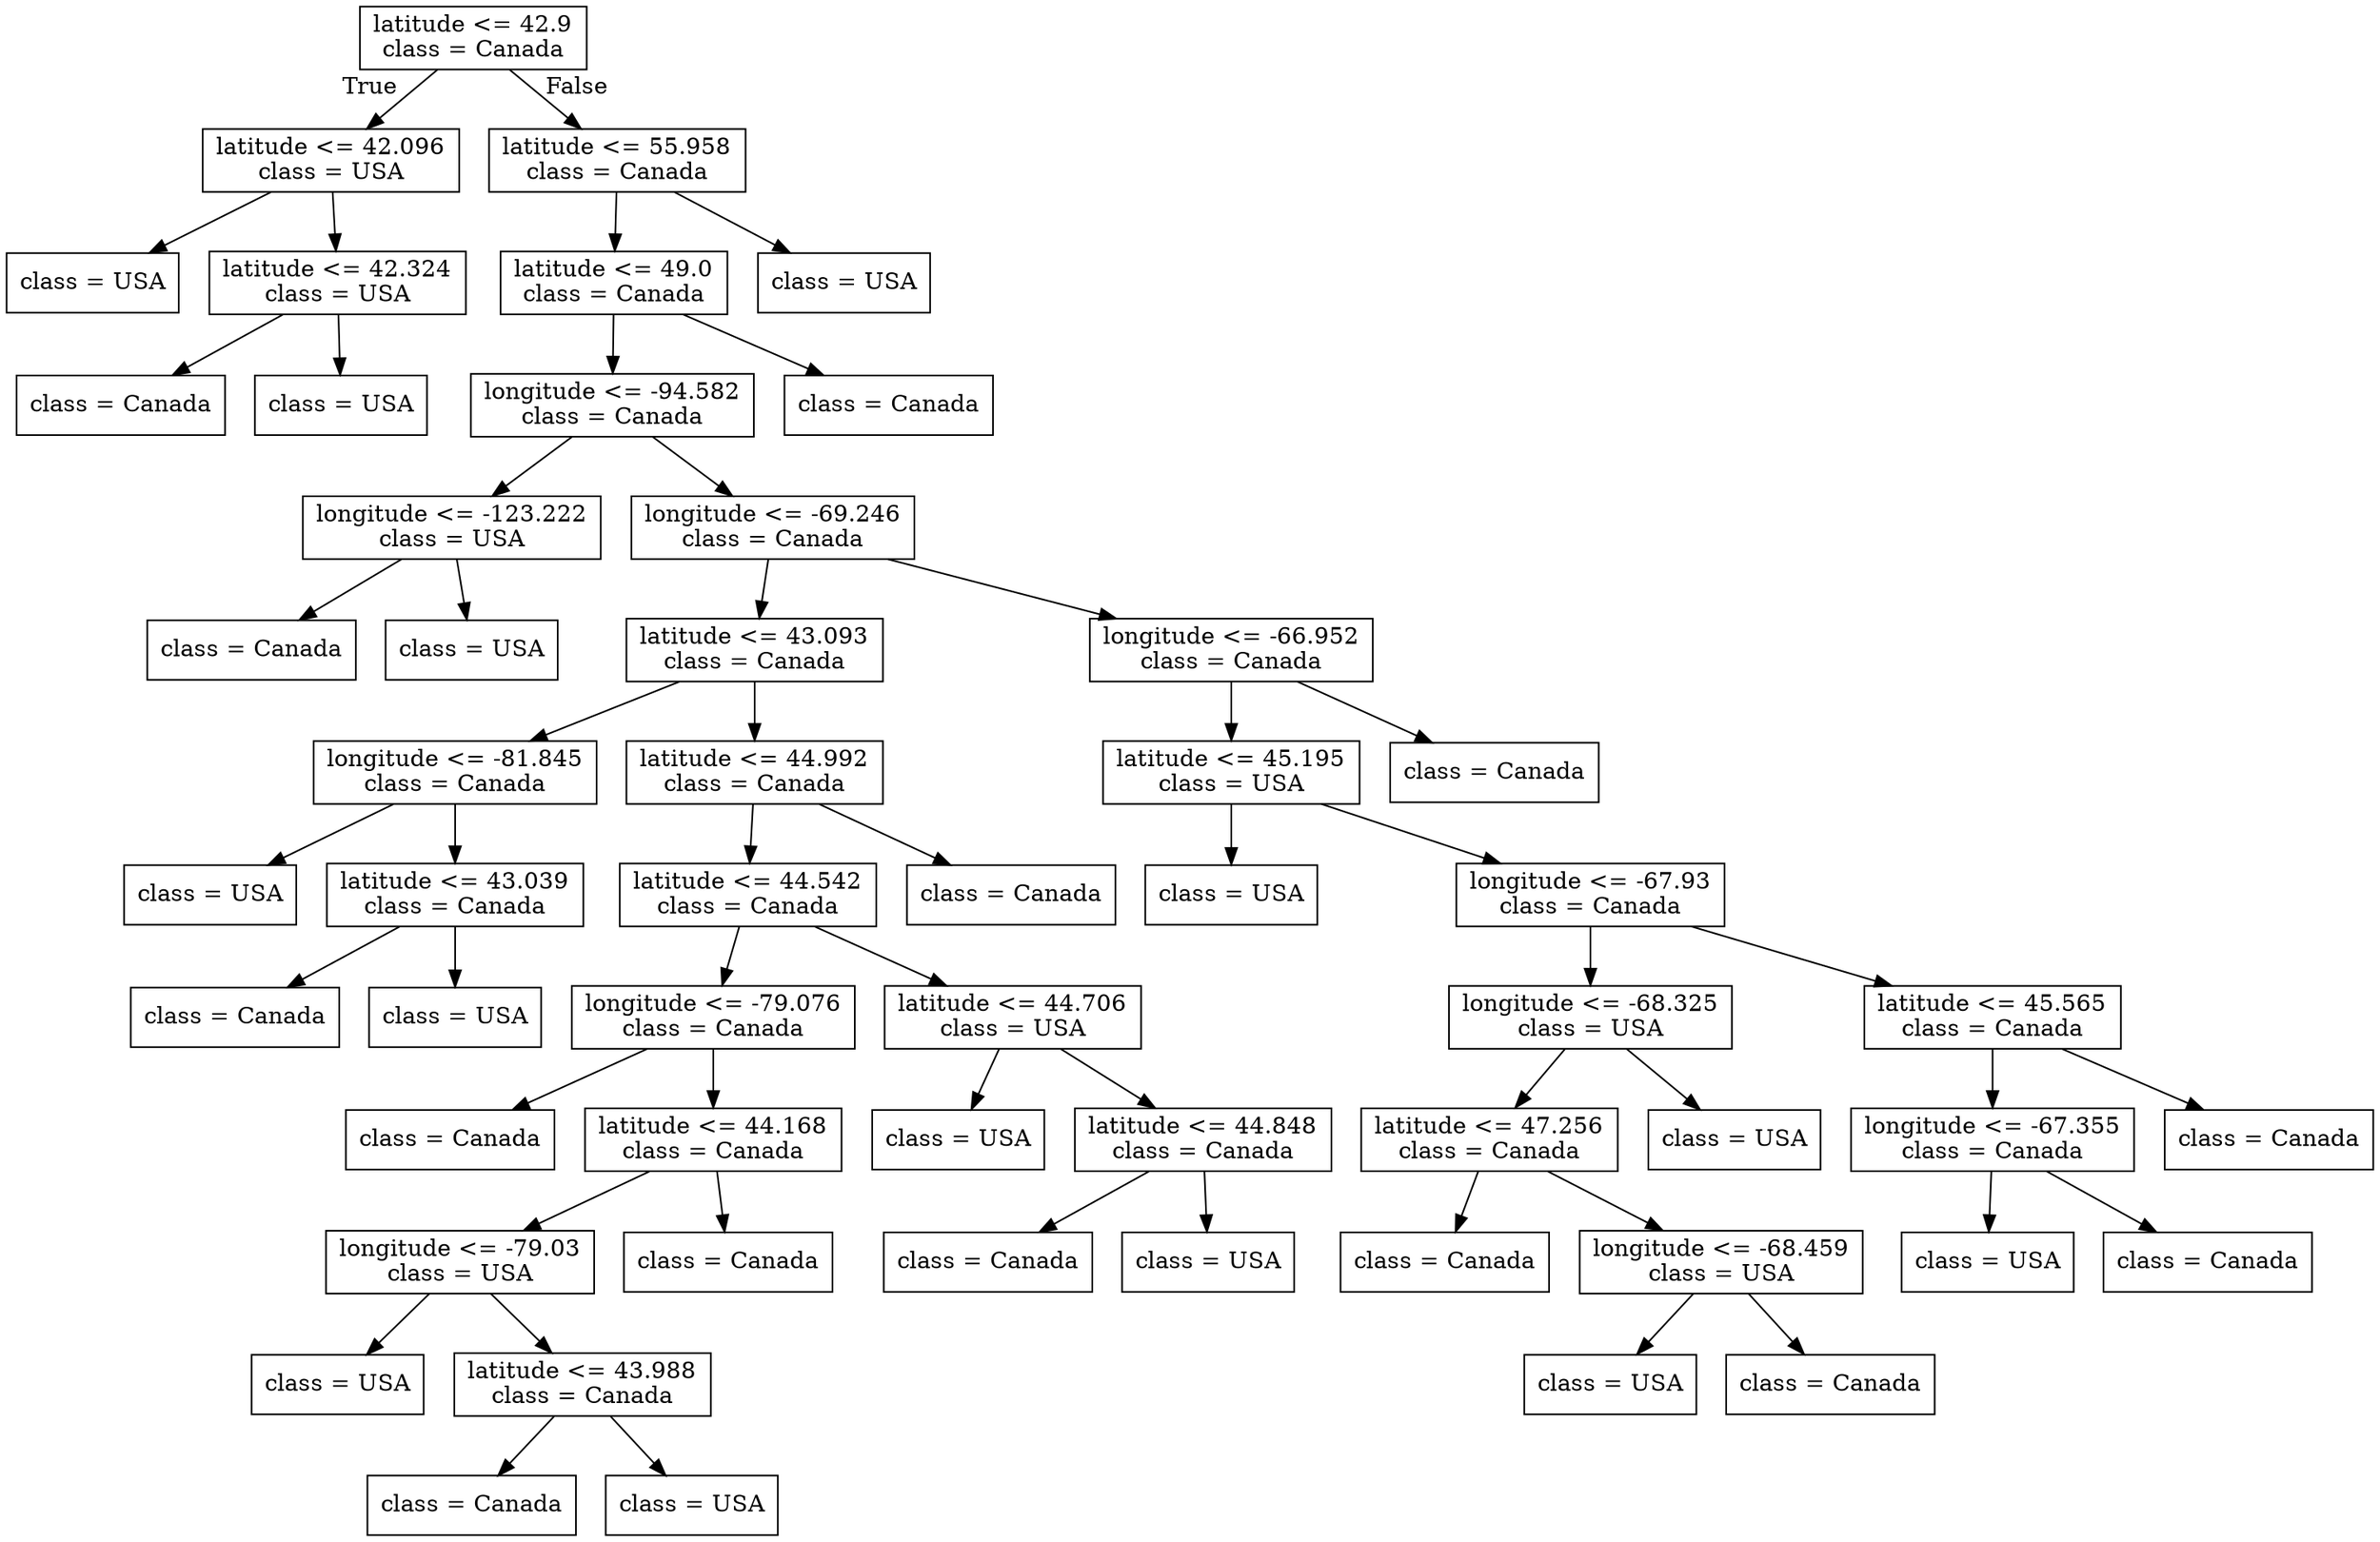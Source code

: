 digraph Tree {
node [shape=box] ;
0 [label="latitude <= 42.9\nclass = Canada"] ;
1 [label="latitude <= 42.096\nclass = USA"] ;
0 -> 1 [labeldistance=2.5, labelangle=45, headlabel="True"] ;
2 [label="class = USA"] ;
1 -> 2 ;
3 [label="latitude <= 42.324\nclass = USA"] ;
1 -> 3 ;
4 [label="class = Canada"] ;
3 -> 4 ;
5 [label="class = USA"] ;
3 -> 5 ;
6 [label="latitude <= 55.958\nclass = Canada"] ;
0 -> 6 [labeldistance=2.5, labelangle=-45, headlabel="False"] ;
7 [label="latitude <= 49.0\nclass = Canada"] ;
6 -> 7 ;
8 [label="longitude <= -94.582\nclass = Canada"] ;
7 -> 8 ;
9 [label="longitude <= -123.222\nclass = USA"] ;
8 -> 9 ;
10 [label="class = Canada"] ;
9 -> 10 ;
11 [label="class = USA"] ;
9 -> 11 ;
12 [label="longitude <= -69.246\nclass = Canada"] ;
8 -> 12 ;
13 [label="latitude <= 43.093\nclass = Canada"] ;
12 -> 13 ;
14 [label="longitude <= -81.845\nclass = Canada"] ;
13 -> 14 ;
15 [label="class = USA"] ;
14 -> 15 ;
16 [label="latitude <= 43.039\nclass = Canada"] ;
14 -> 16 ;
17 [label="class = Canada"] ;
16 -> 17 ;
18 [label="class = USA"] ;
16 -> 18 ;
19 [label="latitude <= 44.992\nclass = Canada"] ;
13 -> 19 ;
20 [label="latitude <= 44.542\nclass = Canada"] ;
19 -> 20 ;
21 [label="longitude <= -79.076\nclass = Canada"] ;
20 -> 21 ;
22 [label="class = Canada"] ;
21 -> 22 ;
23 [label="latitude <= 44.168\nclass = Canada"] ;
21 -> 23 ;
24 [label="longitude <= -79.03\nclass = USA"] ;
23 -> 24 ;
25 [label="class = USA"] ;
24 -> 25 ;
26 [label="latitude <= 43.988\nclass = Canada"] ;
24 -> 26 ;
27 [label="class = Canada"] ;
26 -> 27 ;
28 [label="class = USA"] ;
26 -> 28 ;
29 [label="class = Canada"] ;
23 -> 29 ;
30 [label="latitude <= 44.706\nclass = USA"] ;
20 -> 30 ;
31 [label="class = USA"] ;
30 -> 31 ;
32 [label="latitude <= 44.848\nclass = Canada"] ;
30 -> 32 ;
33 [label="class = Canada"] ;
32 -> 33 ;
34 [label="class = USA"] ;
32 -> 34 ;
35 [label="class = Canada"] ;
19 -> 35 ;
36 [label="longitude <= -66.952\nclass = Canada"] ;
12 -> 36 ;
37 [label="latitude <= 45.195\nclass = USA"] ;
36 -> 37 ;
38 [label="class = USA"] ;
37 -> 38 ;
39 [label="longitude <= -67.93\nclass = Canada"] ;
37 -> 39 ;
40 [label="longitude <= -68.325\nclass = USA"] ;
39 -> 40 ;
41 [label="latitude <= 47.256\nclass = Canada"] ;
40 -> 41 ;
42 [label="class = Canada"] ;
41 -> 42 ;
43 [label="longitude <= -68.459\nclass = USA"] ;
41 -> 43 ;
44 [label="class = USA"] ;
43 -> 44 ;
45 [label="class = Canada"] ;
43 -> 45 ;
46 [label="class = USA"] ;
40 -> 46 ;
47 [label="latitude <= 45.565\nclass = Canada"] ;
39 -> 47 ;
48 [label="longitude <= -67.355\nclass = Canada"] ;
47 -> 48 ;
49 [label="class = USA"] ;
48 -> 49 ;
50 [label="class = Canada"] ;
48 -> 50 ;
51 [label="class = Canada"] ;
47 -> 51 ;
52 [label="class = Canada"] ;
36 -> 52 ;
53 [label="class = Canada"] ;
7 -> 53 ;
54 [label="class = USA"] ;
6 -> 54 ;
}
